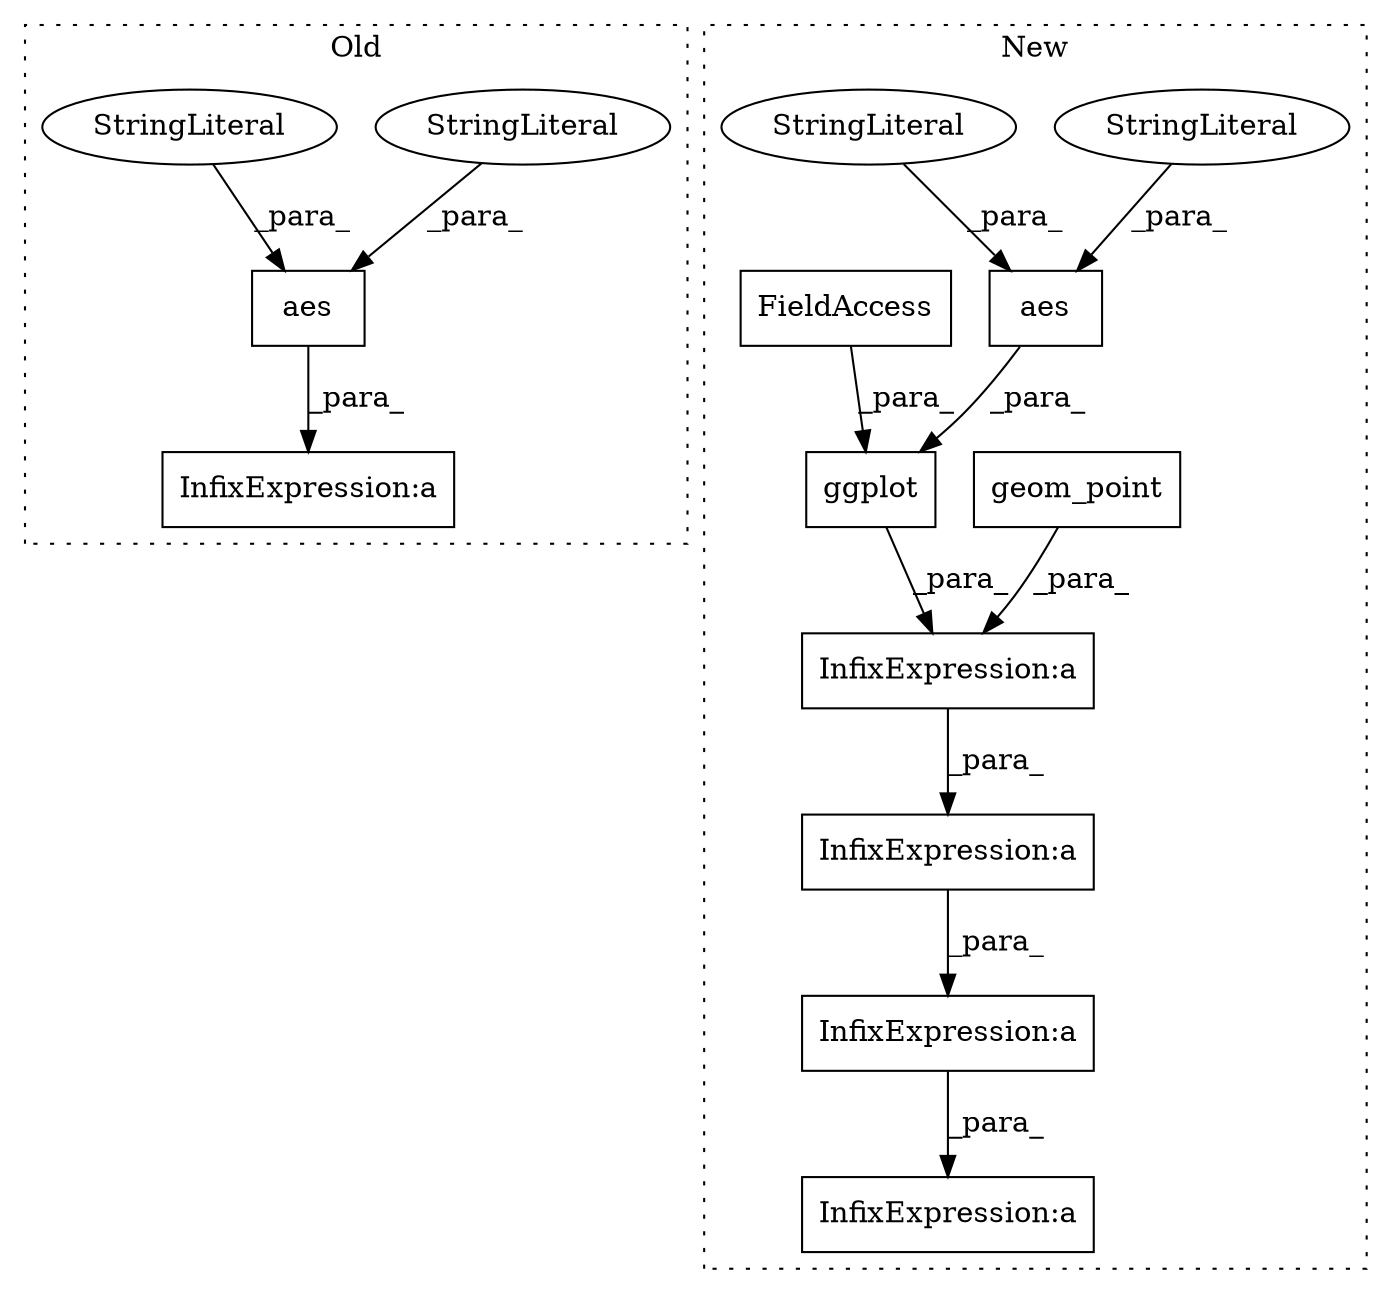 digraph G {
subgraph cluster0 {
1 [label="aes" a="32" s="820,834" l="4,1" shape="box"];
3 [label="StringLiteral" a="45" s="824" l="4" shape="ellipse"];
4 [label="StringLiteral" a="45" s="829" l="5" shape="ellipse"];
5 [label="InfixExpression:a" a="27" s="837" l="3" shape="box"];
label = "Old";
style="dotted";
}
subgraph cluster1 {
2 [label="aes" a="32" s="908,919" l="4,1" shape="box"];
6 [label="InfixExpression:a" a="27" s="970" l="3" shape="box"];
7 [label="InfixExpression:a" a="27" s="954" l="3" shape="box"];
8 [label="StringLiteral" a="45" s="912" l="3" shape="ellipse"];
9 [label="StringLiteral" a="45" s="916" l="3" shape="ellipse"];
10 [label="geom_point" a="32" s="957" l="12" shape="box"];
11 [label="InfixExpression:a" a="27" s="989" l="3" shape="box"];
12 [label="InfixExpression:a" a="27" s="1024" l="3" shape="box"];
13 [label="ggplot" a="32" s="898,920" l="7,1" shape="box"];
14 [label="FieldAccess" a="22" s="905" l="2" shape="box"];
label = "New";
style="dotted";
}
1 -> 5 [label="_para_"];
2 -> 13 [label="_para_"];
3 -> 1 [label="_para_"];
4 -> 1 [label="_para_"];
6 -> 11 [label="_para_"];
7 -> 6 [label="_para_"];
8 -> 2 [label="_para_"];
9 -> 2 [label="_para_"];
10 -> 7 [label="_para_"];
11 -> 12 [label="_para_"];
13 -> 7 [label="_para_"];
14 -> 13 [label="_para_"];
}